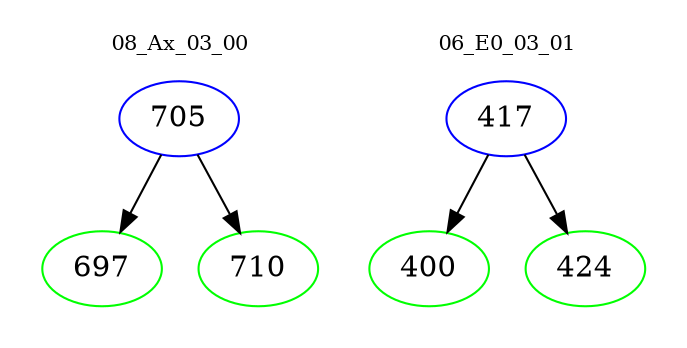 digraph{
subgraph cluster_0 {
color = white
label = "08_Ax_03_00";
fontsize=10;
T0_705 [label="705", color="blue"]
T0_705 -> T0_697 [color="black"]
T0_697 [label="697", color="green"]
T0_705 -> T0_710 [color="black"]
T0_710 [label="710", color="green"]
}
subgraph cluster_1 {
color = white
label = "06_E0_03_01";
fontsize=10;
T1_417 [label="417", color="blue"]
T1_417 -> T1_400 [color="black"]
T1_400 [label="400", color="green"]
T1_417 -> T1_424 [color="black"]
T1_424 [label="424", color="green"]
}
}
